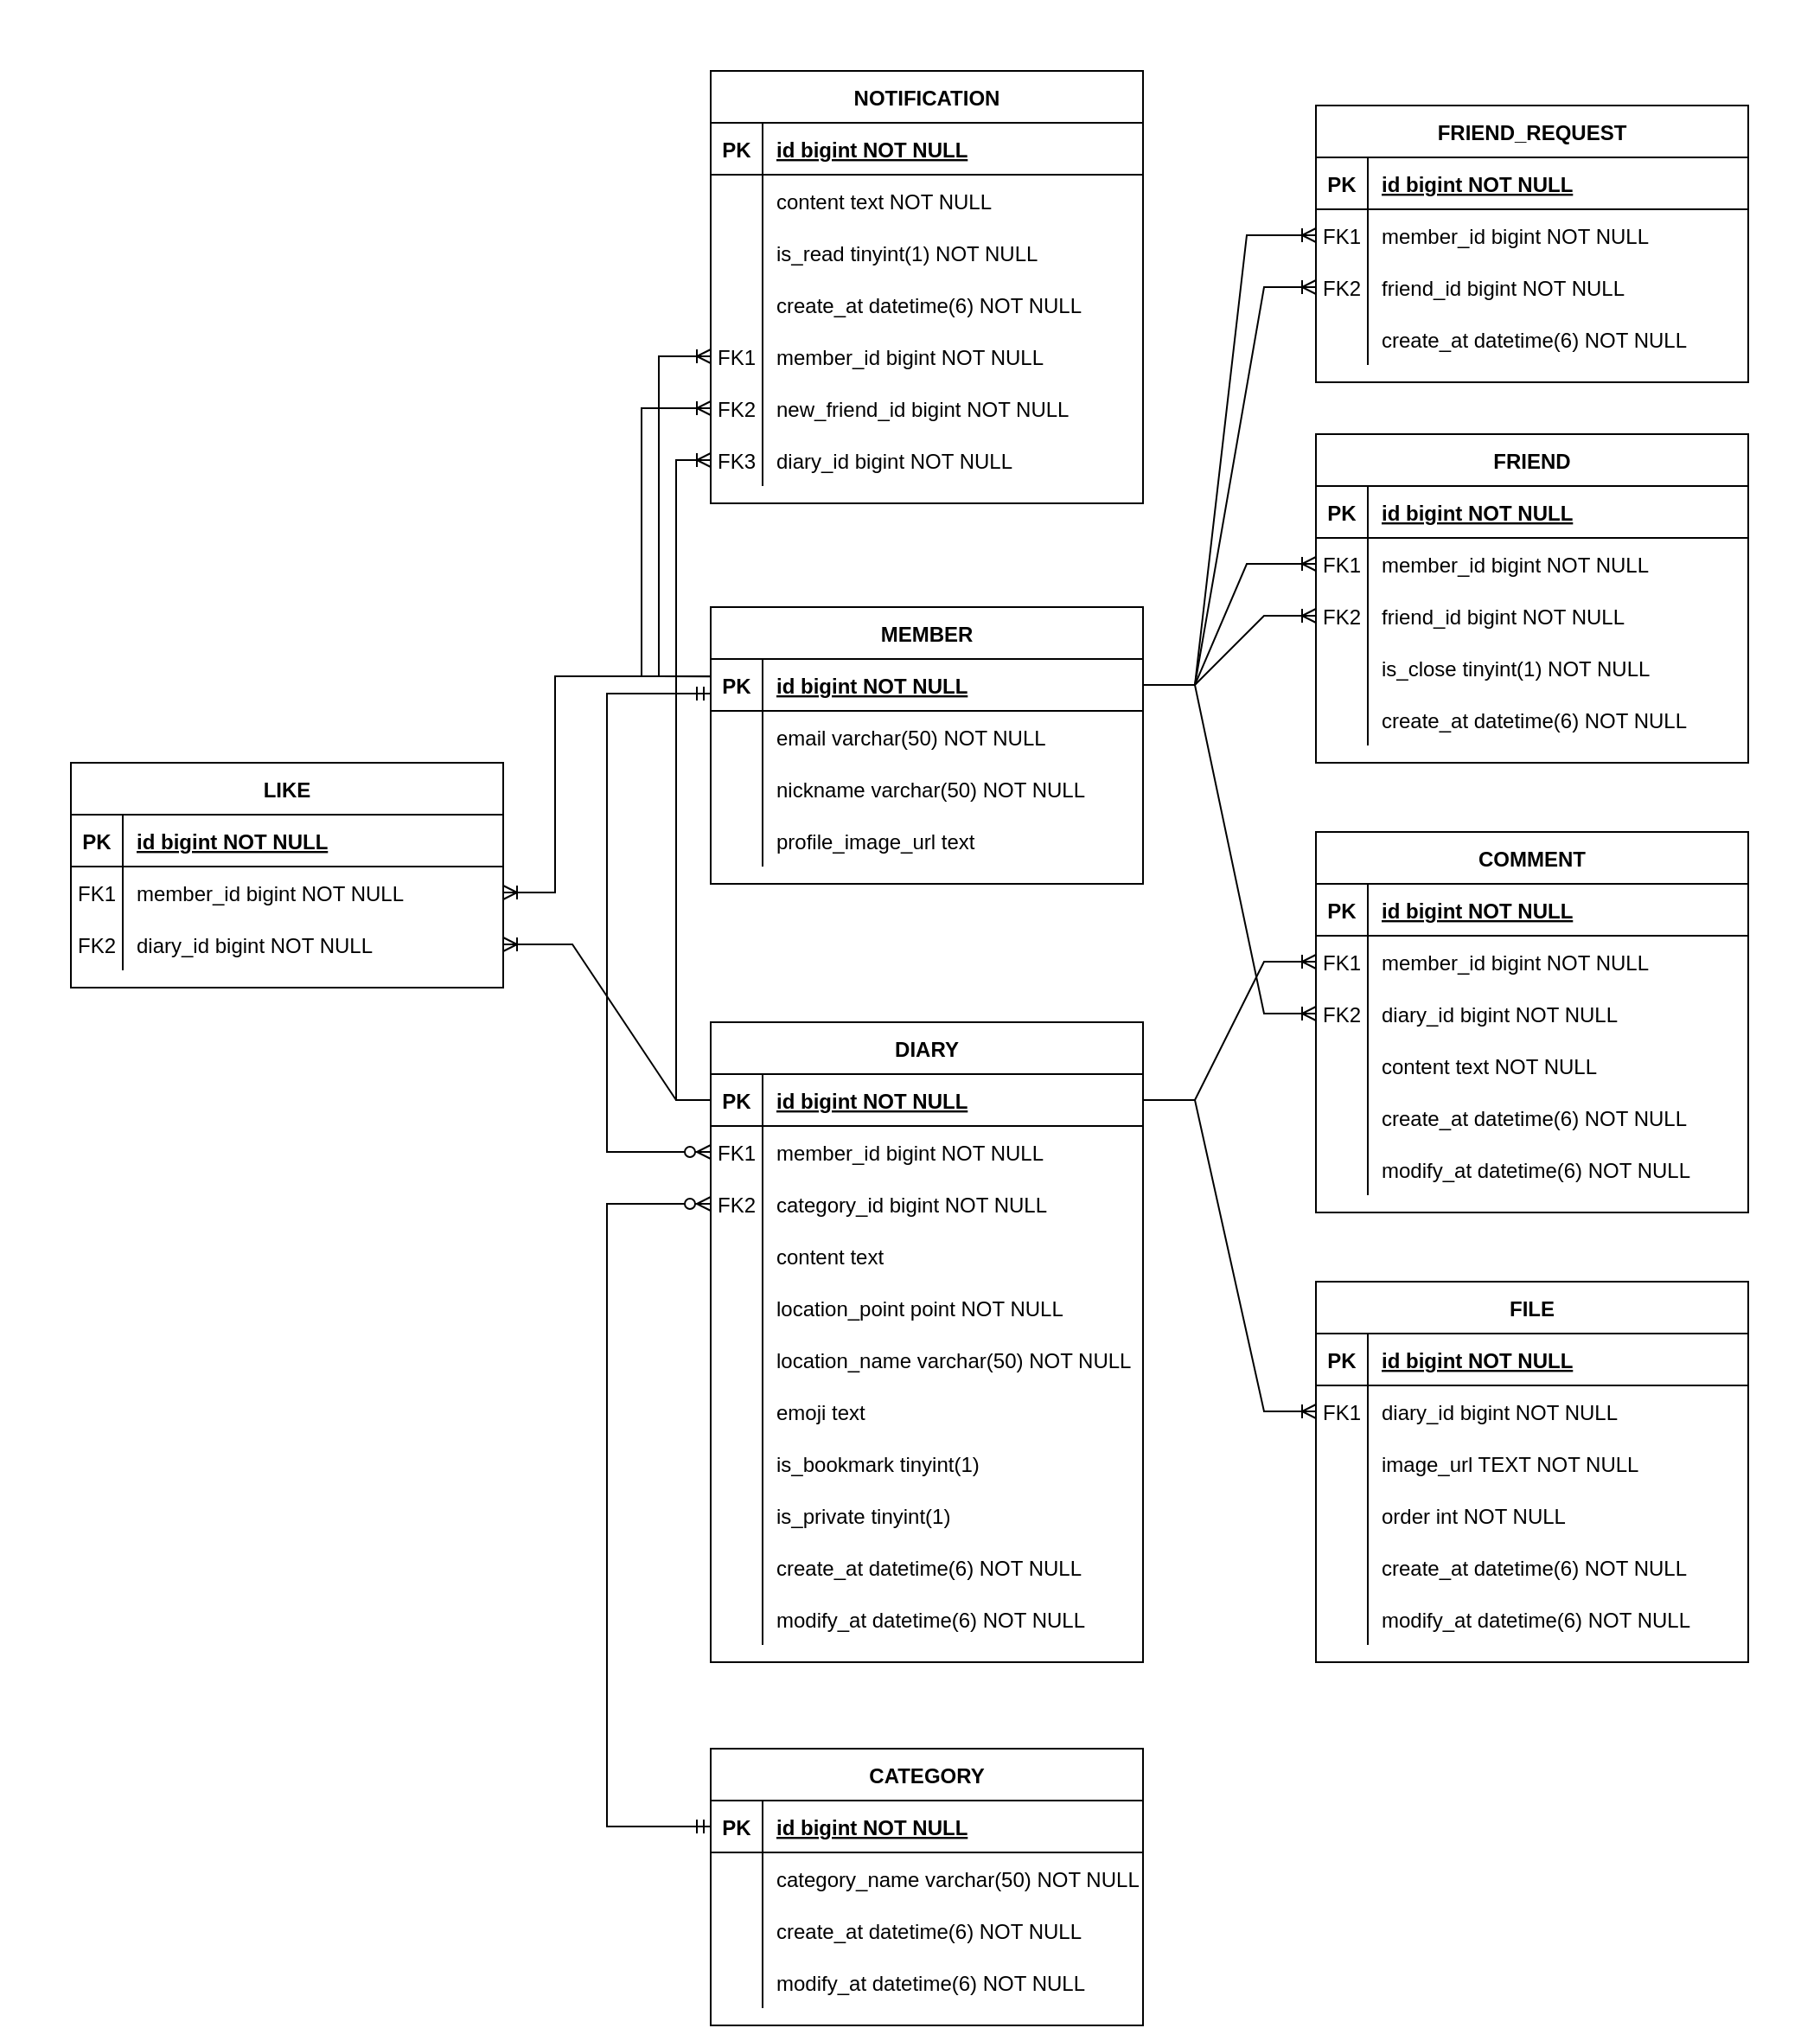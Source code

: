 <mxfile version="24.7.12">
  <diagram id="R2lEEEUBdFMjLlhIrx00" name="Page-1">
    <mxGraphModel dx="3203" dy="2299" grid="1" gridSize="10" guides="1" tooltips="1" connect="1" arrows="1" fold="1" page="1" pageScale="1" pageWidth="850" pageHeight="1100" math="0" shadow="0" extFonts="Permanent Marker^https://fonts.googleapis.com/css?family=Permanent+Marker">
      <root>
        <mxCell id="0" />
        <mxCell id="1" parent="0" />
        <mxCell id="C-vyLk0tnHw3VtMMgP7b-2" value="DIARY" style="shape=table;startSize=30;container=1;collapsible=1;childLayout=tableLayout;fixedRows=1;rowLines=0;fontStyle=1;align=center;resizeLast=1;" parent="1" vertex="1">
          <mxGeometry x="90" y="350" width="250" height="370" as="geometry" />
        </mxCell>
        <mxCell id="C-vyLk0tnHw3VtMMgP7b-3" value="" style="shape=partialRectangle;collapsible=0;dropTarget=0;pointerEvents=0;fillColor=none;points=[[0,0.5],[1,0.5]];portConstraint=eastwest;top=0;left=0;right=0;bottom=1;" parent="C-vyLk0tnHw3VtMMgP7b-2" vertex="1">
          <mxGeometry y="30" width="250" height="30" as="geometry" />
        </mxCell>
        <mxCell id="C-vyLk0tnHw3VtMMgP7b-4" value="PK" style="shape=partialRectangle;overflow=hidden;connectable=0;fillColor=none;top=0;left=0;bottom=0;right=0;fontStyle=1;" parent="C-vyLk0tnHw3VtMMgP7b-3" vertex="1">
          <mxGeometry width="30" height="30" as="geometry">
            <mxRectangle width="30" height="30" as="alternateBounds" />
          </mxGeometry>
        </mxCell>
        <mxCell id="C-vyLk0tnHw3VtMMgP7b-5" value="id bigint NOT NULL " style="shape=partialRectangle;overflow=hidden;connectable=0;fillColor=none;top=0;left=0;bottom=0;right=0;align=left;spacingLeft=6;fontStyle=5;" parent="C-vyLk0tnHw3VtMMgP7b-3" vertex="1">
          <mxGeometry x="30" width="220" height="30" as="geometry">
            <mxRectangle width="220" height="30" as="alternateBounds" />
          </mxGeometry>
        </mxCell>
        <mxCell id="C-vyLk0tnHw3VtMMgP7b-6" value="" style="shape=partialRectangle;collapsible=0;dropTarget=0;pointerEvents=0;fillColor=none;points=[[0,0.5],[1,0.5]];portConstraint=eastwest;top=0;left=0;right=0;bottom=0;" parent="C-vyLk0tnHw3VtMMgP7b-2" vertex="1">
          <mxGeometry y="60" width="250" height="30" as="geometry" />
        </mxCell>
        <mxCell id="C-vyLk0tnHw3VtMMgP7b-7" value="FK1" style="shape=partialRectangle;overflow=hidden;connectable=0;fillColor=none;top=0;left=0;bottom=0;right=0;" parent="C-vyLk0tnHw3VtMMgP7b-6" vertex="1">
          <mxGeometry width="30" height="30" as="geometry">
            <mxRectangle width="30" height="30" as="alternateBounds" />
          </mxGeometry>
        </mxCell>
        <mxCell id="C-vyLk0tnHw3VtMMgP7b-8" value="member_id bigint NOT NULL" style="shape=partialRectangle;overflow=hidden;connectable=0;fillColor=none;top=0;left=0;bottom=0;right=0;align=left;spacingLeft=6;" parent="C-vyLk0tnHw3VtMMgP7b-6" vertex="1">
          <mxGeometry x="30" width="220" height="30" as="geometry">
            <mxRectangle width="220" height="30" as="alternateBounds" />
          </mxGeometry>
        </mxCell>
        <mxCell id="C-vyLk0tnHw3VtMMgP7b-9" value="" style="shape=partialRectangle;collapsible=0;dropTarget=0;pointerEvents=0;fillColor=none;points=[[0,0.5],[1,0.5]];portConstraint=eastwest;top=0;left=0;right=0;bottom=0;" parent="C-vyLk0tnHw3VtMMgP7b-2" vertex="1">
          <mxGeometry y="90" width="250" height="30" as="geometry" />
        </mxCell>
        <mxCell id="C-vyLk0tnHw3VtMMgP7b-10" value="FK2" style="shape=partialRectangle;overflow=hidden;connectable=0;fillColor=none;top=0;left=0;bottom=0;right=0;" parent="C-vyLk0tnHw3VtMMgP7b-9" vertex="1">
          <mxGeometry width="30" height="30" as="geometry">
            <mxRectangle width="30" height="30" as="alternateBounds" />
          </mxGeometry>
        </mxCell>
        <mxCell id="C-vyLk0tnHw3VtMMgP7b-11" value="category_id bigint NOT NULL" style="shape=partialRectangle;overflow=hidden;connectable=0;fillColor=none;top=0;left=0;bottom=0;right=0;align=left;spacingLeft=6;" parent="C-vyLk0tnHw3VtMMgP7b-9" vertex="1">
          <mxGeometry x="30" width="220" height="30" as="geometry">
            <mxRectangle width="220" height="30" as="alternateBounds" />
          </mxGeometry>
        </mxCell>
        <mxCell id="qDYHi33quVYcowOQE9VO-138" value="" style="shape=partialRectangle;collapsible=0;dropTarget=0;pointerEvents=0;fillColor=none;points=[[0,0.5],[1,0.5]];portConstraint=eastwest;top=0;left=0;right=0;bottom=0;" parent="C-vyLk0tnHw3VtMMgP7b-2" vertex="1">
          <mxGeometry y="120" width="250" height="30" as="geometry" />
        </mxCell>
        <mxCell id="qDYHi33quVYcowOQE9VO-139" value="" style="shape=partialRectangle;overflow=hidden;connectable=0;fillColor=none;top=0;left=0;bottom=0;right=0;" parent="qDYHi33quVYcowOQE9VO-138" vertex="1">
          <mxGeometry width="30" height="30" as="geometry">
            <mxRectangle width="30" height="30" as="alternateBounds" />
          </mxGeometry>
        </mxCell>
        <mxCell id="qDYHi33quVYcowOQE9VO-140" value="content text" style="shape=partialRectangle;overflow=hidden;connectable=0;fillColor=none;top=0;left=0;bottom=0;right=0;align=left;spacingLeft=6;" parent="qDYHi33quVYcowOQE9VO-138" vertex="1">
          <mxGeometry x="30" width="220" height="30" as="geometry">
            <mxRectangle width="220" height="30" as="alternateBounds" />
          </mxGeometry>
        </mxCell>
        <mxCell id="qDYHi33quVYcowOQE9VO-166" value="" style="shape=partialRectangle;collapsible=0;dropTarget=0;pointerEvents=0;fillColor=none;points=[[0,0.5],[1,0.5]];portConstraint=eastwest;top=0;left=0;right=0;bottom=0;" parent="C-vyLk0tnHw3VtMMgP7b-2" vertex="1">
          <mxGeometry y="150" width="250" height="30" as="geometry" />
        </mxCell>
        <mxCell id="qDYHi33quVYcowOQE9VO-167" value="" style="shape=partialRectangle;overflow=hidden;connectable=0;fillColor=none;top=0;left=0;bottom=0;right=0;" parent="qDYHi33quVYcowOQE9VO-166" vertex="1">
          <mxGeometry width="30" height="30" as="geometry">
            <mxRectangle width="30" height="30" as="alternateBounds" />
          </mxGeometry>
        </mxCell>
        <mxCell id="qDYHi33quVYcowOQE9VO-168" value="location_point point NOT NULL" style="shape=partialRectangle;overflow=hidden;connectable=0;fillColor=none;top=0;left=0;bottom=0;right=0;align=left;spacingLeft=6;" parent="qDYHi33quVYcowOQE9VO-166" vertex="1">
          <mxGeometry x="30" width="220" height="30" as="geometry">
            <mxRectangle width="220" height="30" as="alternateBounds" />
          </mxGeometry>
        </mxCell>
        <mxCell id="_2pdt-GVAGijaZ27lPzb-1" value="" style="shape=partialRectangle;collapsible=0;dropTarget=0;pointerEvents=0;fillColor=none;points=[[0,0.5],[1,0.5]];portConstraint=eastwest;top=0;left=0;right=0;bottom=0;" vertex="1" parent="C-vyLk0tnHw3VtMMgP7b-2">
          <mxGeometry y="180" width="250" height="30" as="geometry" />
        </mxCell>
        <mxCell id="_2pdt-GVAGijaZ27lPzb-2" value="" style="shape=partialRectangle;overflow=hidden;connectable=0;fillColor=none;top=0;left=0;bottom=0;right=0;" vertex="1" parent="_2pdt-GVAGijaZ27lPzb-1">
          <mxGeometry width="30" height="30" as="geometry">
            <mxRectangle width="30" height="30" as="alternateBounds" />
          </mxGeometry>
        </mxCell>
        <mxCell id="_2pdt-GVAGijaZ27lPzb-3" value="location_name varchar(50) NOT NULL" style="shape=partialRectangle;overflow=hidden;connectable=0;fillColor=none;top=0;left=0;bottom=0;right=0;align=left;spacingLeft=6;" vertex="1" parent="_2pdt-GVAGijaZ27lPzb-1">
          <mxGeometry x="30" width="220" height="30" as="geometry">
            <mxRectangle width="220" height="30" as="alternateBounds" />
          </mxGeometry>
        </mxCell>
        <mxCell id="_2pdt-GVAGijaZ27lPzb-4" value="" style="shape=partialRectangle;collapsible=0;dropTarget=0;pointerEvents=0;fillColor=none;points=[[0,0.5],[1,0.5]];portConstraint=eastwest;top=0;left=0;right=0;bottom=0;" vertex="1" parent="C-vyLk0tnHw3VtMMgP7b-2">
          <mxGeometry y="210" width="250" height="30" as="geometry" />
        </mxCell>
        <mxCell id="_2pdt-GVAGijaZ27lPzb-5" value="" style="shape=partialRectangle;overflow=hidden;connectable=0;fillColor=none;top=0;left=0;bottom=0;right=0;" vertex="1" parent="_2pdt-GVAGijaZ27lPzb-4">
          <mxGeometry width="30" height="30" as="geometry">
            <mxRectangle width="30" height="30" as="alternateBounds" />
          </mxGeometry>
        </mxCell>
        <mxCell id="_2pdt-GVAGijaZ27lPzb-6" value="emoji text" style="shape=partialRectangle;overflow=hidden;connectable=0;fillColor=none;top=0;left=0;bottom=0;right=0;align=left;spacingLeft=6;" vertex="1" parent="_2pdt-GVAGijaZ27lPzb-4">
          <mxGeometry x="30" width="220" height="30" as="geometry">
            <mxRectangle width="220" height="30" as="alternateBounds" />
          </mxGeometry>
        </mxCell>
        <mxCell id="_2pdt-GVAGijaZ27lPzb-7" value="" style="shape=partialRectangle;collapsible=0;dropTarget=0;pointerEvents=0;fillColor=none;points=[[0,0.5],[1,0.5]];portConstraint=eastwest;top=0;left=0;right=0;bottom=0;" vertex="1" parent="C-vyLk0tnHw3VtMMgP7b-2">
          <mxGeometry y="240" width="250" height="30" as="geometry" />
        </mxCell>
        <mxCell id="_2pdt-GVAGijaZ27lPzb-8" value="" style="shape=partialRectangle;overflow=hidden;connectable=0;fillColor=none;top=0;left=0;bottom=0;right=0;" vertex="1" parent="_2pdt-GVAGijaZ27lPzb-7">
          <mxGeometry width="30" height="30" as="geometry">
            <mxRectangle width="30" height="30" as="alternateBounds" />
          </mxGeometry>
        </mxCell>
        <mxCell id="_2pdt-GVAGijaZ27lPzb-9" value="is_bookmark tinyint(1)" style="shape=partialRectangle;overflow=hidden;connectable=0;fillColor=none;top=0;left=0;bottom=0;right=0;align=left;spacingLeft=6;" vertex="1" parent="_2pdt-GVAGijaZ27lPzb-7">
          <mxGeometry x="30" width="220" height="30" as="geometry">
            <mxRectangle width="220" height="30" as="alternateBounds" />
          </mxGeometry>
        </mxCell>
        <mxCell id="_2pdt-GVAGijaZ27lPzb-10" value="" style="shape=partialRectangle;collapsible=0;dropTarget=0;pointerEvents=0;fillColor=none;points=[[0,0.5],[1,0.5]];portConstraint=eastwest;top=0;left=0;right=0;bottom=0;" vertex="1" parent="C-vyLk0tnHw3VtMMgP7b-2">
          <mxGeometry y="270" width="250" height="30" as="geometry" />
        </mxCell>
        <mxCell id="_2pdt-GVAGijaZ27lPzb-11" value="" style="shape=partialRectangle;overflow=hidden;connectable=0;fillColor=none;top=0;left=0;bottom=0;right=0;" vertex="1" parent="_2pdt-GVAGijaZ27lPzb-10">
          <mxGeometry width="30" height="30" as="geometry">
            <mxRectangle width="30" height="30" as="alternateBounds" />
          </mxGeometry>
        </mxCell>
        <mxCell id="_2pdt-GVAGijaZ27lPzb-12" value="is_private tinyint(1)" style="shape=partialRectangle;overflow=hidden;connectable=0;fillColor=none;top=0;left=0;bottom=0;right=0;align=left;spacingLeft=6;" vertex="1" parent="_2pdt-GVAGijaZ27lPzb-10">
          <mxGeometry x="30" width="220" height="30" as="geometry">
            <mxRectangle width="220" height="30" as="alternateBounds" />
          </mxGeometry>
        </mxCell>
        <mxCell id="qDYHi33quVYcowOQE9VO-132" value="" style="shape=partialRectangle;collapsible=0;dropTarget=0;pointerEvents=0;fillColor=none;points=[[0,0.5],[1,0.5]];portConstraint=eastwest;top=0;left=0;right=0;bottom=0;" parent="C-vyLk0tnHw3VtMMgP7b-2" vertex="1">
          <mxGeometry y="300" width="250" height="30" as="geometry" />
        </mxCell>
        <mxCell id="qDYHi33quVYcowOQE9VO-133" value="" style="shape=partialRectangle;overflow=hidden;connectable=0;fillColor=none;top=0;left=0;bottom=0;right=0;" parent="qDYHi33quVYcowOQE9VO-132" vertex="1">
          <mxGeometry width="30" height="30" as="geometry">
            <mxRectangle width="30" height="30" as="alternateBounds" />
          </mxGeometry>
        </mxCell>
        <mxCell id="qDYHi33quVYcowOQE9VO-134" value="create_at datetime(6) NOT NULL" style="shape=partialRectangle;overflow=hidden;connectable=0;fillColor=none;top=0;left=0;bottom=0;right=0;align=left;spacingLeft=6;" parent="qDYHi33quVYcowOQE9VO-132" vertex="1">
          <mxGeometry x="30" width="220" height="30" as="geometry">
            <mxRectangle width="220" height="30" as="alternateBounds" />
          </mxGeometry>
        </mxCell>
        <mxCell id="qDYHi33quVYcowOQE9VO-135" value="" style="shape=partialRectangle;collapsible=0;dropTarget=0;pointerEvents=0;fillColor=none;points=[[0,0.5],[1,0.5]];portConstraint=eastwest;top=0;left=0;right=0;bottom=0;" parent="C-vyLk0tnHw3VtMMgP7b-2" vertex="1">
          <mxGeometry y="330" width="250" height="30" as="geometry" />
        </mxCell>
        <mxCell id="qDYHi33quVYcowOQE9VO-136" value="" style="shape=partialRectangle;overflow=hidden;connectable=0;fillColor=none;top=0;left=0;bottom=0;right=0;" parent="qDYHi33quVYcowOQE9VO-135" vertex="1">
          <mxGeometry width="30" height="30" as="geometry">
            <mxRectangle width="30" height="30" as="alternateBounds" />
          </mxGeometry>
        </mxCell>
        <mxCell id="qDYHi33quVYcowOQE9VO-137" value="modify_at datetime(6) NOT NULL" style="shape=partialRectangle;overflow=hidden;connectable=0;fillColor=none;top=0;left=0;bottom=0;right=0;align=left;spacingLeft=6;" parent="qDYHi33quVYcowOQE9VO-135" vertex="1">
          <mxGeometry x="30" width="220" height="30" as="geometry">
            <mxRectangle width="220" height="30" as="alternateBounds" />
          </mxGeometry>
        </mxCell>
        <mxCell id="C-vyLk0tnHw3VtMMgP7b-13" value="FRIEND" style="shape=table;startSize=30;container=1;collapsible=1;childLayout=tableLayout;fixedRows=1;rowLines=0;fontStyle=1;align=center;resizeLast=1;" parent="1" vertex="1">
          <mxGeometry x="440" y="10" width="250" height="190" as="geometry" />
        </mxCell>
        <mxCell id="C-vyLk0tnHw3VtMMgP7b-14" value="" style="shape=partialRectangle;collapsible=0;dropTarget=0;pointerEvents=0;fillColor=none;points=[[0,0.5],[1,0.5]];portConstraint=eastwest;top=0;left=0;right=0;bottom=1;" parent="C-vyLk0tnHw3VtMMgP7b-13" vertex="1">
          <mxGeometry y="30" width="250" height="30" as="geometry" />
        </mxCell>
        <mxCell id="C-vyLk0tnHw3VtMMgP7b-15" value="PK" style="shape=partialRectangle;overflow=hidden;connectable=0;fillColor=none;top=0;left=0;bottom=0;right=0;fontStyle=1;" parent="C-vyLk0tnHw3VtMMgP7b-14" vertex="1">
          <mxGeometry width="30" height="30" as="geometry">
            <mxRectangle width="30" height="30" as="alternateBounds" />
          </mxGeometry>
        </mxCell>
        <mxCell id="C-vyLk0tnHw3VtMMgP7b-16" value="id bigint NOT NULL " style="shape=partialRectangle;overflow=hidden;connectable=0;fillColor=none;top=0;left=0;bottom=0;right=0;align=left;spacingLeft=6;fontStyle=5;" parent="C-vyLk0tnHw3VtMMgP7b-14" vertex="1">
          <mxGeometry x="30" width="220" height="30" as="geometry">
            <mxRectangle width="220" height="30" as="alternateBounds" />
          </mxGeometry>
        </mxCell>
        <mxCell id="C-vyLk0tnHw3VtMMgP7b-17" value="" style="shape=partialRectangle;collapsible=0;dropTarget=0;pointerEvents=0;fillColor=none;points=[[0,0.5],[1,0.5]];portConstraint=eastwest;top=0;left=0;right=0;bottom=0;" parent="C-vyLk0tnHw3VtMMgP7b-13" vertex="1">
          <mxGeometry y="60" width="250" height="30" as="geometry" />
        </mxCell>
        <mxCell id="C-vyLk0tnHw3VtMMgP7b-18" value="FK1" style="shape=partialRectangle;overflow=hidden;connectable=0;fillColor=none;top=0;left=0;bottom=0;right=0;" parent="C-vyLk0tnHw3VtMMgP7b-17" vertex="1">
          <mxGeometry width="30" height="30" as="geometry">
            <mxRectangle width="30" height="30" as="alternateBounds" />
          </mxGeometry>
        </mxCell>
        <mxCell id="C-vyLk0tnHw3VtMMgP7b-19" value="member_id bigint NOT NULL" style="shape=partialRectangle;overflow=hidden;connectable=0;fillColor=none;top=0;left=0;bottom=0;right=0;align=left;spacingLeft=6;" parent="C-vyLk0tnHw3VtMMgP7b-17" vertex="1">
          <mxGeometry x="30" width="220" height="30" as="geometry">
            <mxRectangle width="220" height="30" as="alternateBounds" />
          </mxGeometry>
        </mxCell>
        <mxCell id="C-vyLk0tnHw3VtMMgP7b-20" value="" style="shape=partialRectangle;collapsible=0;dropTarget=0;pointerEvents=0;fillColor=none;points=[[0,0.5],[1,0.5]];portConstraint=eastwest;top=0;left=0;right=0;bottom=0;" parent="C-vyLk0tnHw3VtMMgP7b-13" vertex="1">
          <mxGeometry y="90" width="250" height="30" as="geometry" />
        </mxCell>
        <mxCell id="C-vyLk0tnHw3VtMMgP7b-21" value="FK2" style="shape=partialRectangle;overflow=hidden;connectable=0;fillColor=none;top=0;left=0;bottom=0;right=0;" parent="C-vyLk0tnHw3VtMMgP7b-20" vertex="1">
          <mxGeometry width="30" height="30" as="geometry">
            <mxRectangle width="30" height="30" as="alternateBounds" />
          </mxGeometry>
        </mxCell>
        <mxCell id="C-vyLk0tnHw3VtMMgP7b-22" value="friend_id bigint NOT NULL" style="shape=partialRectangle;overflow=hidden;connectable=0;fillColor=none;top=0;left=0;bottom=0;right=0;align=left;spacingLeft=6;" parent="C-vyLk0tnHw3VtMMgP7b-20" vertex="1">
          <mxGeometry x="30" width="220" height="30" as="geometry">
            <mxRectangle width="220" height="30" as="alternateBounds" />
          </mxGeometry>
        </mxCell>
        <mxCell id="_2pdt-GVAGijaZ27lPzb-35" value="" style="shape=partialRectangle;collapsible=0;dropTarget=0;pointerEvents=0;fillColor=none;points=[[0,0.5],[1,0.5]];portConstraint=eastwest;top=0;left=0;right=0;bottom=0;" vertex="1" parent="C-vyLk0tnHw3VtMMgP7b-13">
          <mxGeometry y="120" width="250" height="30" as="geometry" />
        </mxCell>
        <mxCell id="_2pdt-GVAGijaZ27lPzb-36" value="" style="shape=partialRectangle;overflow=hidden;connectable=0;fillColor=none;top=0;left=0;bottom=0;right=0;" vertex="1" parent="_2pdt-GVAGijaZ27lPzb-35">
          <mxGeometry width="30" height="30" as="geometry">
            <mxRectangle width="30" height="30" as="alternateBounds" />
          </mxGeometry>
        </mxCell>
        <mxCell id="_2pdt-GVAGijaZ27lPzb-37" value="is_close tinyint(1) NOT NULL" style="shape=partialRectangle;overflow=hidden;connectable=0;fillColor=none;top=0;left=0;bottom=0;right=0;align=left;spacingLeft=6;" vertex="1" parent="_2pdt-GVAGijaZ27lPzb-35">
          <mxGeometry x="30" width="220" height="30" as="geometry">
            <mxRectangle width="220" height="30" as="alternateBounds" />
          </mxGeometry>
        </mxCell>
        <mxCell id="_2pdt-GVAGijaZ27lPzb-29" value="" style="shape=partialRectangle;collapsible=0;dropTarget=0;pointerEvents=0;fillColor=none;points=[[0,0.5],[1,0.5]];portConstraint=eastwest;top=0;left=0;right=0;bottom=0;" vertex="1" parent="C-vyLk0tnHw3VtMMgP7b-13">
          <mxGeometry y="150" width="250" height="30" as="geometry" />
        </mxCell>
        <mxCell id="_2pdt-GVAGijaZ27lPzb-30" value="" style="shape=partialRectangle;overflow=hidden;connectable=0;fillColor=none;top=0;left=0;bottom=0;right=0;" vertex="1" parent="_2pdt-GVAGijaZ27lPzb-29">
          <mxGeometry width="30" height="30" as="geometry">
            <mxRectangle width="30" height="30" as="alternateBounds" />
          </mxGeometry>
        </mxCell>
        <mxCell id="_2pdt-GVAGijaZ27lPzb-31" value="create_at datetime(6) NOT NULL" style="shape=partialRectangle;overflow=hidden;connectable=0;fillColor=none;top=0;left=0;bottom=0;right=0;align=left;spacingLeft=6;" vertex="1" parent="_2pdt-GVAGijaZ27lPzb-29">
          <mxGeometry x="30" width="220" height="30" as="geometry">
            <mxRectangle width="220" height="30" as="alternateBounds" />
          </mxGeometry>
        </mxCell>
        <mxCell id="C-vyLk0tnHw3VtMMgP7b-23" value="MEMBER" style="shape=table;startSize=30;container=1;collapsible=1;childLayout=tableLayout;fixedRows=1;rowLines=0;fontStyle=1;align=center;resizeLast=1;" parent="1" vertex="1">
          <mxGeometry x="90" y="110" width="250" height="160" as="geometry" />
        </mxCell>
        <mxCell id="C-vyLk0tnHw3VtMMgP7b-24" value="" style="shape=partialRectangle;collapsible=0;dropTarget=0;pointerEvents=0;fillColor=none;points=[[0,0.5],[1,0.5]];portConstraint=eastwest;top=0;left=0;right=0;bottom=1;" parent="C-vyLk0tnHw3VtMMgP7b-23" vertex="1">
          <mxGeometry y="30" width="250" height="30" as="geometry" />
        </mxCell>
        <mxCell id="C-vyLk0tnHw3VtMMgP7b-25" value="PK" style="shape=partialRectangle;overflow=hidden;connectable=0;fillColor=none;top=0;left=0;bottom=0;right=0;fontStyle=1;" parent="C-vyLk0tnHw3VtMMgP7b-24" vertex="1">
          <mxGeometry width="30" height="30" as="geometry">
            <mxRectangle width="30" height="30" as="alternateBounds" />
          </mxGeometry>
        </mxCell>
        <mxCell id="C-vyLk0tnHw3VtMMgP7b-26" value="id bigint NOT NULL " style="shape=partialRectangle;overflow=hidden;connectable=0;fillColor=none;top=0;left=0;bottom=0;right=0;align=left;spacingLeft=6;fontStyle=5;" parent="C-vyLk0tnHw3VtMMgP7b-24" vertex="1">
          <mxGeometry x="30" width="220" height="30" as="geometry">
            <mxRectangle width="220" height="30" as="alternateBounds" />
          </mxGeometry>
        </mxCell>
        <mxCell id="C-vyLk0tnHw3VtMMgP7b-27" value="" style="shape=partialRectangle;collapsible=0;dropTarget=0;pointerEvents=0;fillColor=none;points=[[0,0.5],[1,0.5]];portConstraint=eastwest;top=0;left=0;right=0;bottom=0;" parent="C-vyLk0tnHw3VtMMgP7b-23" vertex="1">
          <mxGeometry y="60" width="250" height="30" as="geometry" />
        </mxCell>
        <mxCell id="C-vyLk0tnHw3VtMMgP7b-28" value="" style="shape=partialRectangle;overflow=hidden;connectable=0;fillColor=none;top=0;left=0;bottom=0;right=0;" parent="C-vyLk0tnHw3VtMMgP7b-27" vertex="1">
          <mxGeometry width="30" height="30" as="geometry">
            <mxRectangle width="30" height="30" as="alternateBounds" />
          </mxGeometry>
        </mxCell>
        <mxCell id="C-vyLk0tnHw3VtMMgP7b-29" value="email varchar(50) NOT NULL" style="shape=partialRectangle;overflow=hidden;connectable=0;fillColor=none;top=0;left=0;bottom=0;right=0;align=left;spacingLeft=6;" parent="C-vyLk0tnHw3VtMMgP7b-27" vertex="1">
          <mxGeometry x="30" width="220" height="30" as="geometry">
            <mxRectangle width="220" height="30" as="alternateBounds" />
          </mxGeometry>
        </mxCell>
        <mxCell id="qDYHi33quVYcowOQE9VO-110" value="" style="shape=partialRectangle;collapsible=0;dropTarget=0;pointerEvents=0;fillColor=none;points=[[0,0.5],[1,0.5]];portConstraint=eastwest;top=0;left=0;right=0;bottom=0;" parent="C-vyLk0tnHw3VtMMgP7b-23" vertex="1">
          <mxGeometry y="90" width="250" height="30" as="geometry" />
        </mxCell>
        <mxCell id="qDYHi33quVYcowOQE9VO-111" value="" style="shape=partialRectangle;overflow=hidden;connectable=0;fillColor=none;top=0;left=0;bottom=0;right=0;" parent="qDYHi33quVYcowOQE9VO-110" vertex="1">
          <mxGeometry width="30" height="30" as="geometry">
            <mxRectangle width="30" height="30" as="alternateBounds" />
          </mxGeometry>
        </mxCell>
        <mxCell id="qDYHi33quVYcowOQE9VO-112" value="nickname varchar(50) NOT NULL" style="shape=partialRectangle;overflow=hidden;connectable=0;fillColor=none;top=0;left=0;bottom=0;right=0;align=left;spacingLeft=6;" parent="qDYHi33quVYcowOQE9VO-110" vertex="1">
          <mxGeometry x="30" width="220" height="30" as="geometry">
            <mxRectangle width="220" height="30" as="alternateBounds" />
          </mxGeometry>
        </mxCell>
        <mxCell id="qDYHi33quVYcowOQE9VO-113" value="" style="shape=partialRectangle;collapsible=0;dropTarget=0;pointerEvents=0;fillColor=none;points=[[0,0.5],[1,0.5]];portConstraint=eastwest;top=0;left=0;right=0;bottom=0;" parent="C-vyLk0tnHw3VtMMgP7b-23" vertex="1">
          <mxGeometry y="120" width="250" height="30" as="geometry" />
        </mxCell>
        <mxCell id="qDYHi33quVYcowOQE9VO-114" value="" style="shape=partialRectangle;overflow=hidden;connectable=0;fillColor=none;top=0;left=0;bottom=0;right=0;" parent="qDYHi33quVYcowOQE9VO-113" vertex="1">
          <mxGeometry width="30" height="30" as="geometry">
            <mxRectangle width="30" height="30" as="alternateBounds" />
          </mxGeometry>
        </mxCell>
        <mxCell id="qDYHi33quVYcowOQE9VO-115" value="profile_image_url text" style="shape=partialRectangle;overflow=hidden;connectable=0;fillColor=none;top=0;left=0;bottom=0;right=0;align=left;spacingLeft=6;" parent="qDYHi33quVYcowOQE9VO-113" vertex="1">
          <mxGeometry x="30" width="220" height="30" as="geometry">
            <mxRectangle width="220" height="30" as="alternateBounds" />
          </mxGeometry>
        </mxCell>
        <mxCell id="qDYHi33quVYcowOQE9VO-2" value="NOTIFICATION" style="shape=table;startSize=30;container=1;collapsible=1;childLayout=tableLayout;fixedRows=1;rowLines=0;fontStyle=1;align=center;resizeLast=1;" parent="1" vertex="1">
          <mxGeometry x="90" y="-200" width="250" height="250.0" as="geometry" />
        </mxCell>
        <mxCell id="qDYHi33quVYcowOQE9VO-3" value="" style="shape=partialRectangle;collapsible=0;dropTarget=0;pointerEvents=0;fillColor=none;points=[[0,0.5],[1,0.5]];portConstraint=eastwest;top=0;left=0;right=0;bottom=1;" parent="qDYHi33quVYcowOQE9VO-2" vertex="1">
          <mxGeometry y="30" width="250" height="30" as="geometry" />
        </mxCell>
        <mxCell id="qDYHi33quVYcowOQE9VO-4" value="PK" style="shape=partialRectangle;overflow=hidden;connectable=0;fillColor=none;top=0;left=0;bottom=0;right=0;fontStyle=1;" parent="qDYHi33quVYcowOQE9VO-3" vertex="1">
          <mxGeometry width="30" height="30" as="geometry">
            <mxRectangle width="30" height="30" as="alternateBounds" />
          </mxGeometry>
        </mxCell>
        <mxCell id="qDYHi33quVYcowOQE9VO-5" value="id bigint NOT NULL " style="shape=partialRectangle;overflow=hidden;connectable=0;fillColor=none;top=0;left=0;bottom=0;right=0;align=left;spacingLeft=6;fontStyle=5;" parent="qDYHi33quVYcowOQE9VO-3" vertex="1">
          <mxGeometry x="30" width="220" height="30" as="geometry">
            <mxRectangle width="220" height="30" as="alternateBounds" />
          </mxGeometry>
        </mxCell>
        <mxCell id="qDYHi33quVYcowOQE9VO-9" value="" style="shape=partialRectangle;collapsible=0;dropTarget=0;pointerEvents=0;fillColor=none;points=[[0,0.5],[1,0.5]];portConstraint=eastwest;top=0;left=0;right=0;bottom=0;" parent="qDYHi33quVYcowOQE9VO-2" vertex="1">
          <mxGeometry y="60" width="250" height="30" as="geometry" />
        </mxCell>
        <mxCell id="qDYHi33quVYcowOQE9VO-10" value="&#xa;" style="shape=partialRectangle;overflow=hidden;connectable=0;fillColor=none;top=0;left=0;bottom=0;right=0;" parent="qDYHi33quVYcowOQE9VO-9" vertex="1">
          <mxGeometry width="30" height="30" as="geometry">
            <mxRectangle width="30" height="30" as="alternateBounds" />
          </mxGeometry>
        </mxCell>
        <mxCell id="qDYHi33quVYcowOQE9VO-11" value="content text NOT NULL" style="shape=partialRectangle;overflow=hidden;connectable=0;fillColor=none;top=0;left=0;bottom=0;right=0;align=left;spacingLeft=6;" parent="qDYHi33quVYcowOQE9VO-9" vertex="1">
          <mxGeometry x="30" width="220" height="30" as="geometry">
            <mxRectangle width="220" height="30" as="alternateBounds" />
          </mxGeometry>
        </mxCell>
        <mxCell id="qDYHi33quVYcowOQE9VO-101" value="" style="shape=partialRectangle;collapsible=0;dropTarget=0;pointerEvents=0;fillColor=none;points=[[0,0.5],[1,0.5]];portConstraint=eastwest;top=0;left=0;right=0;bottom=0;" parent="qDYHi33quVYcowOQE9VO-2" vertex="1">
          <mxGeometry y="90" width="250" height="30" as="geometry" />
        </mxCell>
        <mxCell id="qDYHi33quVYcowOQE9VO-102" value="&#xa;" style="shape=partialRectangle;overflow=hidden;connectable=0;fillColor=none;top=0;left=0;bottom=0;right=0;" parent="qDYHi33quVYcowOQE9VO-101" vertex="1">
          <mxGeometry width="30" height="30" as="geometry">
            <mxRectangle width="30" height="30" as="alternateBounds" />
          </mxGeometry>
        </mxCell>
        <mxCell id="qDYHi33quVYcowOQE9VO-103" value="is_read tinyint(1) NOT NULL" style="shape=partialRectangle;overflow=hidden;connectable=0;fillColor=none;top=0;left=0;bottom=0;right=0;align=left;spacingLeft=6;" parent="qDYHi33quVYcowOQE9VO-101" vertex="1">
          <mxGeometry x="30" width="220" height="30" as="geometry">
            <mxRectangle width="220" height="30" as="alternateBounds" />
          </mxGeometry>
        </mxCell>
        <mxCell id="qDYHi33quVYcowOQE9VO-104" value="" style="shape=partialRectangle;collapsible=0;dropTarget=0;pointerEvents=0;fillColor=none;points=[[0,0.5],[1,0.5]];portConstraint=eastwest;top=0;left=0;right=0;bottom=0;" parent="qDYHi33quVYcowOQE9VO-2" vertex="1">
          <mxGeometry y="120" width="250" height="30" as="geometry" />
        </mxCell>
        <mxCell id="qDYHi33quVYcowOQE9VO-105" value="&#xa;" style="shape=partialRectangle;overflow=hidden;connectable=0;fillColor=none;top=0;left=0;bottom=0;right=0;" parent="qDYHi33quVYcowOQE9VO-104" vertex="1">
          <mxGeometry width="30" height="30" as="geometry">
            <mxRectangle width="30" height="30" as="alternateBounds" />
          </mxGeometry>
        </mxCell>
        <mxCell id="qDYHi33quVYcowOQE9VO-106" value="create_at datetime(6) NOT NULL" style="shape=partialRectangle;overflow=hidden;connectable=0;fillColor=none;top=0;left=0;bottom=0;right=0;align=left;spacingLeft=6;" parent="qDYHi33quVYcowOQE9VO-104" vertex="1">
          <mxGeometry x="30" width="220" height="30" as="geometry">
            <mxRectangle width="220" height="30" as="alternateBounds" />
          </mxGeometry>
        </mxCell>
        <mxCell id="qDYHi33quVYcowOQE9VO-55" value="" style="shape=partialRectangle;collapsible=0;dropTarget=0;pointerEvents=0;fillColor=none;points=[[0,0.5],[1,0.5]];portConstraint=eastwest;top=0;left=0;right=0;bottom=0;" parent="qDYHi33quVYcowOQE9VO-2" vertex="1">
          <mxGeometry y="150" width="250" height="30" as="geometry" />
        </mxCell>
        <mxCell id="qDYHi33quVYcowOQE9VO-56" value="FK1" style="shape=partialRectangle;overflow=hidden;connectable=0;fillColor=none;top=0;left=0;bottom=0;right=0;" parent="qDYHi33quVYcowOQE9VO-55" vertex="1">
          <mxGeometry width="30" height="30" as="geometry">
            <mxRectangle width="30" height="30" as="alternateBounds" />
          </mxGeometry>
        </mxCell>
        <mxCell id="qDYHi33quVYcowOQE9VO-57" value="member_id bigint NOT NULL" style="shape=partialRectangle;overflow=hidden;connectable=0;fillColor=none;top=0;left=0;bottom=0;right=0;align=left;spacingLeft=6;" parent="qDYHi33quVYcowOQE9VO-55" vertex="1">
          <mxGeometry x="30" width="220" height="30" as="geometry">
            <mxRectangle width="220" height="30" as="alternateBounds" />
          </mxGeometry>
        </mxCell>
        <mxCell id="qDYHi33quVYcowOQE9VO-59" value="" style="shape=partialRectangle;collapsible=0;dropTarget=0;pointerEvents=0;fillColor=none;points=[[0,0.5],[1,0.5]];portConstraint=eastwest;top=0;left=0;right=0;bottom=0;" parent="qDYHi33quVYcowOQE9VO-2" vertex="1">
          <mxGeometry y="180" width="250" height="30" as="geometry" />
        </mxCell>
        <mxCell id="qDYHi33quVYcowOQE9VO-60" value="FK2" style="shape=partialRectangle;overflow=hidden;connectable=0;fillColor=none;top=0;left=0;bottom=0;right=0;" parent="qDYHi33quVYcowOQE9VO-59" vertex="1">
          <mxGeometry width="30" height="30" as="geometry">
            <mxRectangle width="30" height="30" as="alternateBounds" />
          </mxGeometry>
        </mxCell>
        <mxCell id="qDYHi33quVYcowOQE9VO-61" value="new_friend_id bigint NOT NULL" style="shape=partialRectangle;overflow=hidden;connectable=0;fillColor=none;top=0;left=0;bottom=0;right=0;align=left;spacingLeft=6;" parent="qDYHi33quVYcowOQE9VO-59" vertex="1">
          <mxGeometry x="30" width="220" height="30" as="geometry">
            <mxRectangle width="220" height="30" as="alternateBounds" />
          </mxGeometry>
        </mxCell>
        <mxCell id="qDYHi33quVYcowOQE9VO-66" value="" style="shape=partialRectangle;collapsible=0;dropTarget=0;pointerEvents=0;fillColor=none;points=[[0,0.5],[1,0.5]];portConstraint=eastwest;top=0;left=0;right=0;bottom=0;" parent="qDYHi33quVYcowOQE9VO-2" vertex="1">
          <mxGeometry y="210" width="250" height="30" as="geometry" />
        </mxCell>
        <mxCell id="qDYHi33quVYcowOQE9VO-67" value="FK3" style="shape=partialRectangle;overflow=hidden;connectable=0;fillColor=none;top=0;left=0;bottom=0;right=0;" parent="qDYHi33quVYcowOQE9VO-66" vertex="1">
          <mxGeometry width="30" height="30" as="geometry">
            <mxRectangle width="30" height="30" as="alternateBounds" />
          </mxGeometry>
        </mxCell>
        <mxCell id="qDYHi33quVYcowOQE9VO-68" value="diary_id bigint NOT NULL" style="shape=partialRectangle;overflow=hidden;connectable=0;fillColor=none;top=0;left=0;bottom=0;right=0;align=left;spacingLeft=6;" parent="qDYHi33quVYcowOQE9VO-66" vertex="1">
          <mxGeometry x="30" width="220" height="30" as="geometry">
            <mxRectangle width="220" height="30" as="alternateBounds" />
          </mxGeometry>
        </mxCell>
        <mxCell id="qDYHi33quVYcowOQE9VO-12" value="COMMENT" style="shape=table;startSize=30;container=1;collapsible=1;childLayout=tableLayout;fixedRows=1;rowLines=0;fontStyle=1;align=center;resizeLast=1;" parent="1" vertex="1">
          <mxGeometry x="440" y="240" width="250" height="220" as="geometry" />
        </mxCell>
        <mxCell id="qDYHi33quVYcowOQE9VO-13" value="" style="shape=partialRectangle;collapsible=0;dropTarget=0;pointerEvents=0;fillColor=none;points=[[0,0.5],[1,0.5]];portConstraint=eastwest;top=0;left=0;right=0;bottom=1;" parent="qDYHi33quVYcowOQE9VO-12" vertex="1">
          <mxGeometry y="30" width="250" height="30" as="geometry" />
        </mxCell>
        <mxCell id="qDYHi33quVYcowOQE9VO-14" value="PK" style="shape=partialRectangle;overflow=hidden;connectable=0;fillColor=none;top=0;left=0;bottom=0;right=0;fontStyle=1;" parent="qDYHi33quVYcowOQE9VO-13" vertex="1">
          <mxGeometry width="30" height="30" as="geometry">
            <mxRectangle width="30" height="30" as="alternateBounds" />
          </mxGeometry>
        </mxCell>
        <mxCell id="qDYHi33quVYcowOQE9VO-15" value="id bigint NOT NULL " style="shape=partialRectangle;overflow=hidden;connectable=0;fillColor=none;top=0;left=0;bottom=0;right=0;align=left;spacingLeft=6;fontStyle=5;" parent="qDYHi33quVYcowOQE9VO-13" vertex="1">
          <mxGeometry x="30" width="220" height="30" as="geometry">
            <mxRectangle width="220" height="30" as="alternateBounds" />
          </mxGeometry>
        </mxCell>
        <mxCell id="qDYHi33quVYcowOQE9VO-16" value="" style="shape=partialRectangle;collapsible=0;dropTarget=0;pointerEvents=0;fillColor=none;points=[[0,0.5],[1,0.5]];portConstraint=eastwest;top=0;left=0;right=0;bottom=0;" parent="qDYHi33quVYcowOQE9VO-12" vertex="1">
          <mxGeometry y="60" width="250" height="30" as="geometry" />
        </mxCell>
        <mxCell id="qDYHi33quVYcowOQE9VO-17" value="FK1" style="shape=partialRectangle;overflow=hidden;connectable=0;fillColor=none;top=0;left=0;bottom=0;right=0;" parent="qDYHi33quVYcowOQE9VO-16" vertex="1">
          <mxGeometry width="30" height="30" as="geometry">
            <mxRectangle width="30" height="30" as="alternateBounds" />
          </mxGeometry>
        </mxCell>
        <mxCell id="qDYHi33quVYcowOQE9VO-18" value="member_id bigint NOT NULL" style="shape=partialRectangle;overflow=hidden;connectable=0;fillColor=none;top=0;left=0;bottom=0;right=0;align=left;spacingLeft=6;" parent="qDYHi33quVYcowOQE9VO-16" vertex="1">
          <mxGeometry x="30" width="220" height="30" as="geometry">
            <mxRectangle width="220" height="30" as="alternateBounds" />
          </mxGeometry>
        </mxCell>
        <mxCell id="qDYHi33quVYcowOQE9VO-19" value="" style="shape=partialRectangle;collapsible=0;dropTarget=0;pointerEvents=0;fillColor=none;points=[[0,0.5],[1,0.5]];portConstraint=eastwest;top=0;left=0;right=0;bottom=0;" parent="qDYHi33quVYcowOQE9VO-12" vertex="1">
          <mxGeometry y="90" width="250" height="30" as="geometry" />
        </mxCell>
        <mxCell id="qDYHi33quVYcowOQE9VO-20" value="FK2" style="shape=partialRectangle;overflow=hidden;connectable=0;fillColor=none;top=0;left=0;bottom=0;right=0;" parent="qDYHi33quVYcowOQE9VO-19" vertex="1">
          <mxGeometry width="30" height="30" as="geometry">
            <mxRectangle width="30" height="30" as="alternateBounds" />
          </mxGeometry>
        </mxCell>
        <mxCell id="qDYHi33quVYcowOQE9VO-21" value="diary_id bigint NOT NULL" style="shape=partialRectangle;overflow=hidden;connectable=0;fillColor=none;top=0;left=0;bottom=0;right=0;align=left;spacingLeft=6;" parent="qDYHi33quVYcowOQE9VO-19" vertex="1">
          <mxGeometry x="30" width="220" height="30" as="geometry">
            <mxRectangle width="220" height="30" as="alternateBounds" />
          </mxGeometry>
        </mxCell>
        <mxCell id="qDYHi33quVYcowOQE9VO-169" value="" style="shape=partialRectangle;collapsible=0;dropTarget=0;pointerEvents=0;fillColor=none;points=[[0,0.5],[1,0.5]];portConstraint=eastwest;top=0;left=0;right=0;bottom=0;" parent="qDYHi33quVYcowOQE9VO-12" vertex="1">
          <mxGeometry y="120" width="250" height="30" as="geometry" />
        </mxCell>
        <mxCell id="qDYHi33quVYcowOQE9VO-170" value="" style="shape=partialRectangle;overflow=hidden;connectable=0;fillColor=none;top=0;left=0;bottom=0;right=0;" parent="qDYHi33quVYcowOQE9VO-169" vertex="1">
          <mxGeometry width="30" height="30" as="geometry">
            <mxRectangle width="30" height="30" as="alternateBounds" />
          </mxGeometry>
        </mxCell>
        <mxCell id="qDYHi33quVYcowOQE9VO-171" value="content text NOT NULL" style="shape=partialRectangle;overflow=hidden;connectable=0;fillColor=none;top=0;left=0;bottom=0;right=0;align=left;spacingLeft=6;" parent="qDYHi33quVYcowOQE9VO-169" vertex="1">
          <mxGeometry x="30" width="220" height="30" as="geometry">
            <mxRectangle width="220" height="30" as="alternateBounds" />
          </mxGeometry>
        </mxCell>
        <mxCell id="qDYHi33quVYcowOQE9VO-175" value="" style="shape=partialRectangle;collapsible=0;dropTarget=0;pointerEvents=0;fillColor=none;points=[[0,0.5],[1,0.5]];portConstraint=eastwest;top=0;left=0;right=0;bottom=0;" parent="qDYHi33quVYcowOQE9VO-12" vertex="1">
          <mxGeometry y="150" width="250" height="30" as="geometry" />
        </mxCell>
        <mxCell id="qDYHi33quVYcowOQE9VO-176" value="" style="shape=partialRectangle;overflow=hidden;connectable=0;fillColor=none;top=0;left=0;bottom=0;right=0;" parent="qDYHi33quVYcowOQE9VO-175" vertex="1">
          <mxGeometry width="30" height="30" as="geometry">
            <mxRectangle width="30" height="30" as="alternateBounds" />
          </mxGeometry>
        </mxCell>
        <mxCell id="qDYHi33quVYcowOQE9VO-177" value="create_at datetime(6) NOT NULL" style="shape=partialRectangle;overflow=hidden;connectable=0;fillColor=none;top=0;left=0;bottom=0;right=0;align=left;spacingLeft=6;" parent="qDYHi33quVYcowOQE9VO-175" vertex="1">
          <mxGeometry x="30" width="220" height="30" as="geometry">
            <mxRectangle width="220" height="30" as="alternateBounds" />
          </mxGeometry>
        </mxCell>
        <mxCell id="qDYHi33quVYcowOQE9VO-172" value="" style="shape=partialRectangle;collapsible=0;dropTarget=0;pointerEvents=0;fillColor=none;points=[[0,0.5],[1,0.5]];portConstraint=eastwest;top=0;left=0;right=0;bottom=0;" parent="qDYHi33quVYcowOQE9VO-12" vertex="1">
          <mxGeometry y="180" width="250" height="30" as="geometry" />
        </mxCell>
        <mxCell id="qDYHi33quVYcowOQE9VO-173" value="" style="shape=partialRectangle;overflow=hidden;connectable=0;fillColor=none;top=0;left=0;bottom=0;right=0;" parent="qDYHi33quVYcowOQE9VO-172" vertex="1">
          <mxGeometry width="30" height="30" as="geometry">
            <mxRectangle width="30" height="30" as="alternateBounds" />
          </mxGeometry>
        </mxCell>
        <mxCell id="qDYHi33quVYcowOQE9VO-174" value="modify_at datetime(6) NOT NULL" style="shape=partialRectangle;overflow=hidden;connectable=0;fillColor=none;top=0;left=0;bottom=0;right=0;align=left;spacingLeft=6;" parent="qDYHi33quVYcowOQE9VO-172" vertex="1">
          <mxGeometry x="30" width="220" height="30" as="geometry">
            <mxRectangle width="220" height="30" as="alternateBounds" />
          </mxGeometry>
        </mxCell>
        <mxCell id="qDYHi33quVYcowOQE9VO-22" value="LIKE" style="shape=table;startSize=30;container=1;collapsible=1;childLayout=tableLayout;fixedRows=1;rowLines=0;fontStyle=1;align=center;resizeLast=1;" parent="1" vertex="1">
          <mxGeometry x="-280" y="200" width="250" height="130" as="geometry" />
        </mxCell>
        <mxCell id="qDYHi33quVYcowOQE9VO-23" value="" style="shape=partialRectangle;collapsible=0;dropTarget=0;pointerEvents=0;fillColor=none;points=[[0,0.5],[1,0.5]];portConstraint=eastwest;top=0;left=0;right=0;bottom=1;" parent="qDYHi33quVYcowOQE9VO-22" vertex="1">
          <mxGeometry y="30" width="250" height="30" as="geometry" />
        </mxCell>
        <mxCell id="qDYHi33quVYcowOQE9VO-24" value="PK" style="shape=partialRectangle;overflow=hidden;connectable=0;fillColor=none;top=0;left=0;bottom=0;right=0;fontStyle=1;" parent="qDYHi33quVYcowOQE9VO-23" vertex="1">
          <mxGeometry width="30" height="30" as="geometry">
            <mxRectangle width="30" height="30" as="alternateBounds" />
          </mxGeometry>
        </mxCell>
        <mxCell id="qDYHi33quVYcowOQE9VO-25" value="id bigint NOT NULL " style="shape=partialRectangle;overflow=hidden;connectable=0;fillColor=none;top=0;left=0;bottom=0;right=0;align=left;spacingLeft=6;fontStyle=5;" parent="qDYHi33quVYcowOQE9VO-23" vertex="1">
          <mxGeometry x="30" width="220" height="30" as="geometry">
            <mxRectangle width="220" height="30" as="alternateBounds" />
          </mxGeometry>
        </mxCell>
        <mxCell id="qDYHi33quVYcowOQE9VO-26" value="" style="shape=partialRectangle;collapsible=0;dropTarget=0;pointerEvents=0;fillColor=none;points=[[0,0.5],[1,0.5]];portConstraint=eastwest;top=0;left=0;right=0;bottom=0;" parent="qDYHi33quVYcowOQE9VO-22" vertex="1">
          <mxGeometry y="60" width="250" height="30" as="geometry" />
        </mxCell>
        <mxCell id="qDYHi33quVYcowOQE9VO-27" value="FK1" style="shape=partialRectangle;overflow=hidden;connectable=0;fillColor=none;top=0;left=0;bottom=0;right=0;" parent="qDYHi33quVYcowOQE9VO-26" vertex="1">
          <mxGeometry width="30" height="30" as="geometry">
            <mxRectangle width="30" height="30" as="alternateBounds" />
          </mxGeometry>
        </mxCell>
        <mxCell id="qDYHi33quVYcowOQE9VO-28" value="member_id bigint NOT NULL" style="shape=partialRectangle;overflow=hidden;connectable=0;fillColor=none;top=0;left=0;bottom=0;right=0;align=left;spacingLeft=6;" parent="qDYHi33quVYcowOQE9VO-26" vertex="1">
          <mxGeometry x="30" width="220" height="30" as="geometry">
            <mxRectangle width="220" height="30" as="alternateBounds" />
          </mxGeometry>
        </mxCell>
        <mxCell id="qDYHi33quVYcowOQE9VO-29" value="" style="shape=partialRectangle;collapsible=0;dropTarget=0;pointerEvents=0;fillColor=none;points=[[0,0.5],[1,0.5]];portConstraint=eastwest;top=0;left=0;right=0;bottom=0;" parent="qDYHi33quVYcowOQE9VO-22" vertex="1">
          <mxGeometry y="90" width="250" height="30" as="geometry" />
        </mxCell>
        <mxCell id="qDYHi33quVYcowOQE9VO-30" value="FK2" style="shape=partialRectangle;overflow=hidden;connectable=0;fillColor=none;top=0;left=0;bottom=0;right=0;" parent="qDYHi33quVYcowOQE9VO-29" vertex="1">
          <mxGeometry width="30" height="30" as="geometry">
            <mxRectangle width="30" height="30" as="alternateBounds" />
          </mxGeometry>
        </mxCell>
        <mxCell id="qDYHi33quVYcowOQE9VO-31" value="diary_id bigint NOT NULL" style="shape=partialRectangle;overflow=hidden;connectable=0;fillColor=none;top=0;left=0;bottom=0;right=0;align=left;spacingLeft=6;" parent="qDYHi33quVYcowOQE9VO-29" vertex="1">
          <mxGeometry x="30" width="220" height="30" as="geometry">
            <mxRectangle width="220" height="30" as="alternateBounds" />
          </mxGeometry>
        </mxCell>
        <mxCell id="qDYHi33quVYcowOQE9VO-32" value="CATEGORY" style="shape=table;startSize=30;container=1;collapsible=1;childLayout=tableLayout;fixedRows=1;rowLines=0;fontStyle=1;align=center;resizeLast=1;" parent="1" vertex="1">
          <mxGeometry x="90" y="770" width="250" height="160" as="geometry" />
        </mxCell>
        <mxCell id="qDYHi33quVYcowOQE9VO-33" value="" style="shape=partialRectangle;collapsible=0;dropTarget=0;pointerEvents=0;fillColor=none;points=[[0,0.5],[1,0.5]];portConstraint=eastwest;top=0;left=0;right=0;bottom=1;" parent="qDYHi33quVYcowOQE9VO-32" vertex="1">
          <mxGeometry y="30" width="250" height="30" as="geometry" />
        </mxCell>
        <mxCell id="qDYHi33quVYcowOQE9VO-34" value="PK" style="shape=partialRectangle;overflow=hidden;connectable=0;fillColor=none;top=0;left=0;bottom=0;right=0;fontStyle=1;" parent="qDYHi33quVYcowOQE9VO-33" vertex="1">
          <mxGeometry width="30" height="30" as="geometry">
            <mxRectangle width="30" height="30" as="alternateBounds" />
          </mxGeometry>
        </mxCell>
        <mxCell id="qDYHi33quVYcowOQE9VO-35" value="id bigint NOT NULL " style="shape=partialRectangle;overflow=hidden;connectable=0;fillColor=none;top=0;left=0;bottom=0;right=0;align=left;spacingLeft=6;fontStyle=5;" parent="qDYHi33quVYcowOQE9VO-33" vertex="1">
          <mxGeometry x="30" width="220" height="30" as="geometry">
            <mxRectangle width="220" height="30" as="alternateBounds" />
          </mxGeometry>
        </mxCell>
        <mxCell id="qDYHi33quVYcowOQE9VO-39" value="" style="shape=partialRectangle;collapsible=0;dropTarget=0;pointerEvents=0;fillColor=none;points=[[0,0.5],[1,0.5]];portConstraint=eastwest;top=0;left=0;right=0;bottom=0;" parent="qDYHi33quVYcowOQE9VO-32" vertex="1">
          <mxGeometry y="60" width="250" height="30" as="geometry" />
        </mxCell>
        <mxCell id="qDYHi33quVYcowOQE9VO-40" value="" style="shape=partialRectangle;overflow=hidden;connectable=0;fillColor=none;top=0;left=0;bottom=0;right=0;" parent="qDYHi33quVYcowOQE9VO-39" vertex="1">
          <mxGeometry width="30" height="30" as="geometry">
            <mxRectangle width="30" height="30" as="alternateBounds" />
          </mxGeometry>
        </mxCell>
        <mxCell id="qDYHi33quVYcowOQE9VO-41" value="category_name varchar(50) NOT NULL" style="shape=partialRectangle;overflow=hidden;connectable=0;fillColor=none;top=0;left=0;bottom=0;right=0;align=left;spacingLeft=6;" parent="qDYHi33quVYcowOQE9VO-39" vertex="1">
          <mxGeometry x="30" width="220" height="30" as="geometry">
            <mxRectangle width="220" height="30" as="alternateBounds" />
          </mxGeometry>
        </mxCell>
        <mxCell id="qDYHi33quVYcowOQE9VO-116" value="" style="shape=partialRectangle;collapsible=0;dropTarget=0;pointerEvents=0;fillColor=none;points=[[0,0.5],[1,0.5]];portConstraint=eastwest;top=0;left=0;right=0;bottom=0;" parent="qDYHi33quVYcowOQE9VO-32" vertex="1">
          <mxGeometry y="90" width="250" height="30" as="geometry" />
        </mxCell>
        <mxCell id="qDYHi33quVYcowOQE9VO-117" value="" style="shape=partialRectangle;overflow=hidden;connectable=0;fillColor=none;top=0;left=0;bottom=0;right=0;" parent="qDYHi33quVYcowOQE9VO-116" vertex="1">
          <mxGeometry width="30" height="30" as="geometry">
            <mxRectangle width="30" height="30" as="alternateBounds" />
          </mxGeometry>
        </mxCell>
        <mxCell id="qDYHi33quVYcowOQE9VO-118" value="create_at datetime(6) NOT NULL" style="shape=partialRectangle;overflow=hidden;connectable=0;fillColor=none;top=0;left=0;bottom=0;right=0;align=left;spacingLeft=6;" parent="qDYHi33quVYcowOQE9VO-116" vertex="1">
          <mxGeometry x="30" width="220" height="30" as="geometry">
            <mxRectangle width="220" height="30" as="alternateBounds" />
          </mxGeometry>
        </mxCell>
        <mxCell id="qDYHi33quVYcowOQE9VO-129" value="" style="shape=partialRectangle;collapsible=0;dropTarget=0;pointerEvents=0;fillColor=none;points=[[0,0.5],[1,0.5]];portConstraint=eastwest;top=0;left=0;right=0;bottom=0;" parent="qDYHi33quVYcowOQE9VO-32" vertex="1">
          <mxGeometry y="120" width="250" height="30" as="geometry" />
        </mxCell>
        <mxCell id="qDYHi33quVYcowOQE9VO-130" value="" style="shape=partialRectangle;overflow=hidden;connectable=0;fillColor=none;top=0;left=0;bottom=0;right=0;" parent="qDYHi33quVYcowOQE9VO-129" vertex="1">
          <mxGeometry width="30" height="30" as="geometry">
            <mxRectangle width="30" height="30" as="alternateBounds" />
          </mxGeometry>
        </mxCell>
        <mxCell id="qDYHi33quVYcowOQE9VO-131" value="modify_at datetime(6) NOT NULL" style="shape=partialRectangle;overflow=hidden;connectable=0;fillColor=none;top=0;left=0;bottom=0;right=0;align=left;spacingLeft=6;" parent="qDYHi33quVYcowOQE9VO-129" vertex="1">
          <mxGeometry x="30" width="220" height="30" as="geometry">
            <mxRectangle width="220" height="30" as="alternateBounds" />
          </mxGeometry>
        </mxCell>
        <mxCell id="qDYHi33quVYcowOQE9VO-43" value="" style="fontSize=12;html=1;endArrow=ERzeroToMany;startArrow=ERmandOne;rounded=0;entryX=0;entryY=0.5;entryDx=0;entryDy=0;" parent="1" target="C-vyLk0tnHw3VtMMgP7b-6" edge="1">
          <mxGeometry width="100" height="100" relative="1" as="geometry">
            <mxPoint x="90" y="160" as="sourcePoint" />
            <mxPoint x="550" y="190" as="targetPoint" />
            <Array as="points">
              <mxPoint x="30" y="160" />
              <mxPoint x="30" y="425" />
            </Array>
          </mxGeometry>
        </mxCell>
        <mxCell id="qDYHi33quVYcowOQE9VO-44" value="" style="fontSize=12;html=1;endArrow=ERzeroToMany;startArrow=ERmandOne;rounded=0;exitX=0;exitY=0.5;exitDx=0;exitDy=0;entryX=0;entryY=0.5;entryDx=0;entryDy=0;" parent="1" source="qDYHi33quVYcowOQE9VO-33" target="C-vyLk0tnHw3VtMMgP7b-9" edge="1">
          <mxGeometry width="100" height="100" relative="1" as="geometry">
            <mxPoint x="350" y="220" as="sourcePoint" />
            <mxPoint x="435" y="235" as="targetPoint" />
            <Array as="points">
              <mxPoint x="30" y="815" />
              <mxPoint x="30" y="455" />
            </Array>
          </mxGeometry>
        </mxCell>
        <mxCell id="qDYHi33quVYcowOQE9VO-47" value="" style="fontSize=12;html=1;endArrow=ERoneToMany;rounded=0;entryX=1;entryY=0.5;entryDx=0;entryDy=0;exitX=0;exitY=0.5;exitDx=0;exitDy=0;" parent="1" source="C-vyLk0tnHw3VtMMgP7b-3" target="qDYHi33quVYcowOQE9VO-29" edge="1">
          <mxGeometry width="100" height="100" relative="1" as="geometry">
            <mxPoint x="460" y="325" as="sourcePoint" />
            <mxPoint x="560" y="225" as="targetPoint" />
            <Array as="points">
              <mxPoint x="70" y="395" />
              <mxPoint x="10" y="305" />
            </Array>
          </mxGeometry>
        </mxCell>
        <mxCell id="qDYHi33quVYcowOQE9VO-49" value="" style="edgeStyle=entityRelationEdgeStyle;fontSize=12;html=1;endArrow=ERoneToMany;rounded=0;entryX=0;entryY=0.5;entryDx=0;entryDy=0;exitX=1;exitY=0.5;exitDx=0;exitDy=0;" parent="1" source="C-vyLk0tnHw3VtMMgP7b-3" target="qDYHi33quVYcowOQE9VO-16" edge="1">
          <mxGeometry width="100" height="100" relative="1" as="geometry">
            <mxPoint x="855" y="370" as="sourcePoint" />
            <mxPoint x="740" y="260.0" as="targetPoint" />
            <Array as="points">
              <mxPoint x="750" y="270" />
              <mxPoint x="400" y="410" />
            </Array>
          </mxGeometry>
        </mxCell>
        <mxCell id="qDYHi33quVYcowOQE9VO-50" value="" style="edgeStyle=entityRelationEdgeStyle;fontSize=12;html=1;endArrow=ERoneToMany;rounded=0;entryX=0;entryY=0.5;entryDx=0;entryDy=0;exitX=1;exitY=0.5;exitDx=0;exitDy=0;" parent="1" source="C-vyLk0tnHw3VtMMgP7b-24" target="qDYHi33quVYcowOQE9VO-19" edge="1">
          <mxGeometry width="100" height="100" relative="1" as="geometry">
            <mxPoint x="590" y="423" as="sourcePoint" />
            <mxPoint x="590" y="678" as="targetPoint" />
          </mxGeometry>
        </mxCell>
        <mxCell id="qDYHi33quVYcowOQE9VO-94" value="" style="fontSize=12;html=1;endArrow=ERoneToMany;rounded=0;strokeColor=default;align=center;verticalAlign=middle;fontFamily=Helvetica;fontColor=default;labelBackgroundColor=default;exitX=-0.001;exitY=0.333;exitDx=0;exitDy=0;textDirection=ltr;exitPerimeter=0;entryX=1;entryY=0.5;entryDx=0;entryDy=0;" parent="1" source="C-vyLk0tnHw3VtMMgP7b-24" target="qDYHi33quVYcowOQE9VO-26" edge="1">
          <mxGeometry width="100" height="100" relative="1" as="geometry">
            <mxPoint x="-10" y="120.0" as="sourcePoint" />
            <mxPoint x="-20" y="430" as="targetPoint" />
            <Array as="points">
              <mxPoint x="50" y="150" />
              <mxPoint y="150" />
              <mxPoint y="275" />
            </Array>
          </mxGeometry>
        </mxCell>
        <mxCell id="qDYHi33quVYcowOQE9VO-95" value="" style="edgeStyle=entityRelationEdgeStyle;fontSize=12;html=1;endArrow=ERoneToMany;rounded=0;entryX=0;entryY=0.5;entryDx=0;entryDy=0;exitX=1;exitY=0.5;exitDx=0;exitDy=0;" parent="1" source="C-vyLk0tnHw3VtMMgP7b-24" target="C-vyLk0tnHw3VtMMgP7b-20" edge="1">
          <mxGeometry width="100" height="100" relative="1" as="geometry">
            <mxPoint x="-98" y="-60" as="sourcePoint" />
            <mxPoint y="33" as="targetPoint" />
          </mxGeometry>
        </mxCell>
        <mxCell id="qDYHi33quVYcowOQE9VO-96" value="" style="fontSize=12;html=1;endArrow=ERoneToMany;rounded=0;entryX=0;entryY=0.5;entryDx=0;entryDy=0;exitX=1;exitY=0.5;exitDx=0;exitDy=0;" parent="1" source="C-vyLk0tnHw3VtMMgP7b-24" target="C-vyLk0tnHw3VtMMgP7b-17" edge="1">
          <mxGeometry width="100" height="100" relative="1" as="geometry">
            <mxPoint x="350" y="200" as="sourcePoint" />
            <mxPoint x="450" y="70" as="targetPoint" />
            <Array as="points">
              <mxPoint x="370" y="155" />
              <mxPoint x="400" y="85" />
            </Array>
          </mxGeometry>
        </mxCell>
        <mxCell id="qDYHi33quVYcowOQE9VO-97" value="" style="fontSize=12;html=1;endArrow=ERoneToMany;rounded=0;entryX=0;entryY=0.5;entryDx=0;entryDy=0;exitX=0;exitY=0.334;exitDx=0;exitDy=0;exitPerimeter=0;" parent="1" source="C-vyLk0tnHw3VtMMgP7b-24" target="qDYHi33quVYcowOQE9VO-55" edge="1">
          <mxGeometry width="100" height="100" relative="1" as="geometry">
            <mxPoint x="-60" y="110" as="sourcePoint" />
            <mxPoint x="40" y="-20" as="targetPoint" />
            <Array as="points">
              <mxPoint x="60" y="150" />
              <mxPoint x="60" y="50" />
              <mxPoint x="60" y="-35" />
            </Array>
          </mxGeometry>
        </mxCell>
        <mxCell id="qDYHi33quVYcowOQE9VO-98" value="" style="fontSize=12;html=1;endArrow=ERoneToMany;rounded=0;entryX=0;entryY=0.5;entryDx=0;entryDy=0;exitX=0.002;exitY=0.337;exitDx=0;exitDy=0;exitPerimeter=0;" parent="1" source="C-vyLk0tnHw3VtMMgP7b-24" target="qDYHi33quVYcowOQE9VO-59" edge="1">
          <mxGeometry width="100" height="100" relative="1" as="geometry">
            <mxPoint x="30" y="100" as="sourcePoint" />
            <mxPoint x="-60" y="-80" as="targetPoint" />
            <Array as="points">
              <mxPoint x="60" y="150" />
              <mxPoint x="50" y="150" />
              <mxPoint x="50" y="-5" />
              <mxPoint x="60" y="-5" />
            </Array>
          </mxGeometry>
        </mxCell>
        <mxCell id="qDYHi33quVYcowOQE9VO-99" value="" style="fontSize=12;html=1;endArrow=ERoneToMany;rounded=0;entryX=0;entryY=0.5;entryDx=0;entryDy=0;exitX=0;exitY=0.5;exitDx=0;exitDy=0;" parent="1" source="C-vyLk0tnHw3VtMMgP7b-3" target="qDYHi33quVYcowOQE9VO-66" edge="1">
          <mxGeometry width="100" height="100" relative="1" as="geometry">
            <mxPoint x="381" y="210" as="sourcePoint" />
            <mxPoint x="380" y="55" as="targetPoint" />
            <Array as="points">
              <mxPoint x="70" y="395" />
              <mxPoint x="70" y="190" />
              <mxPoint x="70" y="80" />
              <mxPoint x="70" y="50" />
              <mxPoint x="70" y="25" />
            </Array>
          </mxGeometry>
        </mxCell>
        <mxCell id="qDYHi33quVYcowOQE9VO-144" value="FILE" style="shape=table;startSize=30;container=1;collapsible=1;childLayout=tableLayout;fixedRows=1;rowLines=0;fontStyle=1;align=center;resizeLast=1;" parent="1" vertex="1">
          <mxGeometry x="440" y="500" width="250" height="220" as="geometry" />
        </mxCell>
        <mxCell id="qDYHi33quVYcowOQE9VO-145" value="" style="shape=partialRectangle;collapsible=0;dropTarget=0;pointerEvents=0;fillColor=none;points=[[0,0.5],[1,0.5]];portConstraint=eastwest;top=0;left=0;right=0;bottom=1;" parent="qDYHi33quVYcowOQE9VO-144" vertex="1">
          <mxGeometry y="30" width="250" height="30" as="geometry" />
        </mxCell>
        <mxCell id="qDYHi33quVYcowOQE9VO-146" value="PK" style="shape=partialRectangle;overflow=hidden;connectable=0;fillColor=none;top=0;left=0;bottom=0;right=0;fontStyle=1;" parent="qDYHi33quVYcowOQE9VO-145" vertex="1">
          <mxGeometry width="30" height="30" as="geometry">
            <mxRectangle width="30" height="30" as="alternateBounds" />
          </mxGeometry>
        </mxCell>
        <mxCell id="qDYHi33quVYcowOQE9VO-147" value="id bigint NOT NULL " style="shape=partialRectangle;overflow=hidden;connectable=0;fillColor=none;top=0;left=0;bottom=0;right=0;align=left;spacingLeft=6;fontStyle=5;" parent="qDYHi33quVYcowOQE9VO-145" vertex="1">
          <mxGeometry x="30" width="220" height="30" as="geometry">
            <mxRectangle width="220" height="30" as="alternateBounds" />
          </mxGeometry>
        </mxCell>
        <mxCell id="qDYHi33quVYcowOQE9VO-148" value="" style="shape=partialRectangle;collapsible=0;dropTarget=0;pointerEvents=0;fillColor=none;points=[[0,0.5],[1,0.5]];portConstraint=eastwest;top=0;left=0;right=0;bottom=0;" parent="qDYHi33quVYcowOQE9VO-144" vertex="1">
          <mxGeometry y="60" width="250" height="30" as="geometry" />
        </mxCell>
        <mxCell id="qDYHi33quVYcowOQE9VO-149" value="FK1" style="shape=partialRectangle;overflow=hidden;connectable=0;fillColor=none;top=0;left=0;bottom=0;right=0;" parent="qDYHi33quVYcowOQE9VO-148" vertex="1">
          <mxGeometry width="30" height="30" as="geometry">
            <mxRectangle width="30" height="30" as="alternateBounds" />
          </mxGeometry>
        </mxCell>
        <mxCell id="qDYHi33quVYcowOQE9VO-150" value="diary_id bigint NOT NULL" style="shape=partialRectangle;overflow=hidden;connectable=0;fillColor=none;top=0;left=0;bottom=0;right=0;align=left;spacingLeft=6;" parent="qDYHi33quVYcowOQE9VO-148" vertex="1">
          <mxGeometry x="30" width="220" height="30" as="geometry">
            <mxRectangle width="220" height="30" as="alternateBounds" />
          </mxGeometry>
        </mxCell>
        <mxCell id="qDYHi33quVYcowOQE9VO-151" value="" style="shape=partialRectangle;collapsible=0;dropTarget=0;pointerEvents=0;fillColor=none;points=[[0,0.5],[1,0.5]];portConstraint=eastwest;top=0;left=0;right=0;bottom=0;" parent="qDYHi33quVYcowOQE9VO-144" vertex="1">
          <mxGeometry y="90" width="250" height="30" as="geometry" />
        </mxCell>
        <mxCell id="qDYHi33quVYcowOQE9VO-152" value="" style="shape=partialRectangle;overflow=hidden;connectable=0;fillColor=none;top=0;left=0;bottom=0;right=0;" parent="qDYHi33quVYcowOQE9VO-151" vertex="1">
          <mxGeometry width="30" height="30" as="geometry">
            <mxRectangle width="30" height="30" as="alternateBounds" />
          </mxGeometry>
        </mxCell>
        <mxCell id="qDYHi33quVYcowOQE9VO-153" value="image_url TEXT NOT NULL" style="shape=partialRectangle;overflow=hidden;connectable=0;fillColor=none;top=0;left=0;bottom=0;right=0;align=left;spacingLeft=6;" parent="qDYHi33quVYcowOQE9VO-151" vertex="1">
          <mxGeometry x="30" width="220" height="30" as="geometry">
            <mxRectangle width="220" height="30" as="alternateBounds" />
          </mxGeometry>
        </mxCell>
        <mxCell id="_2pdt-GVAGijaZ27lPzb-13" value="" style="shape=partialRectangle;collapsible=0;dropTarget=0;pointerEvents=0;fillColor=none;points=[[0,0.5],[1,0.5]];portConstraint=eastwest;top=0;left=0;right=0;bottom=0;" vertex="1" parent="qDYHi33quVYcowOQE9VO-144">
          <mxGeometry y="120" width="250" height="30" as="geometry" />
        </mxCell>
        <mxCell id="_2pdt-GVAGijaZ27lPzb-14" value="" style="shape=partialRectangle;overflow=hidden;connectable=0;fillColor=none;top=0;left=0;bottom=0;right=0;" vertex="1" parent="_2pdt-GVAGijaZ27lPzb-13">
          <mxGeometry width="30" height="30" as="geometry">
            <mxRectangle width="30" height="30" as="alternateBounds" />
          </mxGeometry>
        </mxCell>
        <mxCell id="_2pdt-GVAGijaZ27lPzb-15" value="order int NOT NULL" style="shape=partialRectangle;overflow=hidden;connectable=0;fillColor=none;top=0;left=0;bottom=0;right=0;align=left;spacingLeft=6;" vertex="1" parent="_2pdt-GVAGijaZ27lPzb-13">
          <mxGeometry x="30" width="220" height="30" as="geometry">
            <mxRectangle width="220" height="30" as="alternateBounds" />
          </mxGeometry>
        </mxCell>
        <mxCell id="qDYHi33quVYcowOQE9VO-157" value="" style="shape=partialRectangle;collapsible=0;dropTarget=0;pointerEvents=0;fillColor=none;points=[[0,0.5],[1,0.5]];portConstraint=eastwest;top=0;left=0;right=0;bottom=0;" parent="qDYHi33quVYcowOQE9VO-144" vertex="1">
          <mxGeometry y="150" width="250" height="30" as="geometry" />
        </mxCell>
        <mxCell id="qDYHi33quVYcowOQE9VO-158" value="" style="shape=partialRectangle;overflow=hidden;connectable=0;fillColor=none;top=0;left=0;bottom=0;right=0;" parent="qDYHi33quVYcowOQE9VO-157" vertex="1">
          <mxGeometry width="30" height="30" as="geometry">
            <mxRectangle width="30" height="30" as="alternateBounds" />
          </mxGeometry>
        </mxCell>
        <mxCell id="qDYHi33quVYcowOQE9VO-159" value="create_at datetime(6) NOT NULL" style="shape=partialRectangle;overflow=hidden;connectable=0;fillColor=none;top=0;left=0;bottom=0;right=0;align=left;spacingLeft=6;" parent="qDYHi33quVYcowOQE9VO-157" vertex="1">
          <mxGeometry x="30" width="220" height="30" as="geometry">
            <mxRectangle width="220" height="30" as="alternateBounds" />
          </mxGeometry>
        </mxCell>
        <mxCell id="qDYHi33quVYcowOQE9VO-160" value="" style="shape=partialRectangle;collapsible=0;dropTarget=0;pointerEvents=0;fillColor=none;points=[[0,0.5],[1,0.5]];portConstraint=eastwest;top=0;left=0;right=0;bottom=0;" parent="qDYHi33quVYcowOQE9VO-144" vertex="1">
          <mxGeometry y="180" width="250" height="30" as="geometry" />
        </mxCell>
        <mxCell id="qDYHi33quVYcowOQE9VO-161" value="" style="shape=partialRectangle;overflow=hidden;connectable=0;fillColor=none;top=0;left=0;bottom=0;right=0;" parent="qDYHi33quVYcowOQE9VO-160" vertex="1">
          <mxGeometry width="30" height="30" as="geometry">
            <mxRectangle width="30" height="30" as="alternateBounds" />
          </mxGeometry>
        </mxCell>
        <mxCell id="qDYHi33quVYcowOQE9VO-162" value="modify_at datetime(6) NOT NULL" style="shape=partialRectangle;overflow=hidden;connectable=0;fillColor=none;top=0;left=0;bottom=0;right=0;align=left;spacingLeft=6;" parent="qDYHi33quVYcowOQE9VO-160" vertex="1">
          <mxGeometry x="30" width="220" height="30" as="geometry">
            <mxRectangle width="220" height="30" as="alternateBounds" />
          </mxGeometry>
        </mxCell>
        <mxCell id="qDYHi33quVYcowOQE9VO-165" value="" style="edgeStyle=entityRelationEdgeStyle;fontSize=12;html=1;endArrow=ERoneToMany;rounded=0;strokeColor=default;align=center;verticalAlign=middle;fontFamily=Helvetica;fontColor=default;labelBackgroundColor=default;exitX=1;exitY=0.5;exitDx=0;exitDy=0;entryX=0;entryY=0.5;entryDx=0;entryDy=0;" parent="1" source="C-vyLk0tnHw3VtMMgP7b-3" target="qDYHi33quVYcowOQE9VO-148" edge="1">
          <mxGeometry width="100" height="100" relative="1" as="geometry">
            <mxPoint x="410" y="670" as="sourcePoint" />
            <mxPoint x="510" y="570" as="targetPoint" />
          </mxGeometry>
        </mxCell>
        <mxCell id="qDYHi33quVYcowOQE9VO-178" value="" style="rounded=0;whiteSpace=wrap;html=1;fontFamily=Helvetica;fontSize=12;fontColor=default;labelBackgroundColor=default;" parent="1" vertex="1">
          <mxGeometry x="-320" y="240" height="60" as="geometry" />
        </mxCell>
        <mxCell id="qDYHi33quVYcowOQE9VO-179" value="" style="rounded=0;whiteSpace=wrap;html=1;fontFamily=Helvetica;fontSize=12;fontColor=default;labelBackgroundColor=default;" parent="1" vertex="1">
          <mxGeometry x="140" y="850" width="120" as="geometry" />
        </mxCell>
        <mxCell id="qDYHi33quVYcowOQE9VO-182" value="" style="rounded=0;whiteSpace=wrap;html=1;fontFamily=Helvetica;fontSize=12;fontColor=default;labelBackgroundColor=default;" parent="1" vertex="1">
          <mxGeometry x="730" y="250" height="60" as="geometry" />
        </mxCell>
        <mxCell id="qDYHi33quVYcowOQE9VO-183" value="" style="rounded=0;whiteSpace=wrap;html=1;fontFamily=Helvetica;fontSize=12;fontColor=default;labelBackgroundColor=default;" parent="1" vertex="1">
          <mxGeometry x="170" y="-240" width="120" as="geometry" />
        </mxCell>
        <mxCell id="_2pdt-GVAGijaZ27lPzb-16" value="FRIEND_REQUEST" style="shape=table;startSize=30;container=1;collapsible=1;childLayout=tableLayout;fixedRows=1;rowLines=0;fontStyle=1;align=center;resizeLast=1;" vertex="1" parent="1">
          <mxGeometry x="440" y="-180" width="250" height="160" as="geometry" />
        </mxCell>
        <mxCell id="_2pdt-GVAGijaZ27lPzb-17" value="" style="shape=partialRectangle;collapsible=0;dropTarget=0;pointerEvents=0;fillColor=none;points=[[0,0.5],[1,0.5]];portConstraint=eastwest;top=0;left=0;right=0;bottom=1;" vertex="1" parent="_2pdt-GVAGijaZ27lPzb-16">
          <mxGeometry y="30" width="250" height="30" as="geometry" />
        </mxCell>
        <mxCell id="_2pdt-GVAGijaZ27lPzb-18" value="PK" style="shape=partialRectangle;overflow=hidden;connectable=0;fillColor=none;top=0;left=0;bottom=0;right=0;fontStyle=1;" vertex="1" parent="_2pdt-GVAGijaZ27lPzb-17">
          <mxGeometry width="30" height="30" as="geometry">
            <mxRectangle width="30" height="30" as="alternateBounds" />
          </mxGeometry>
        </mxCell>
        <mxCell id="_2pdt-GVAGijaZ27lPzb-19" value="id bigint NOT NULL " style="shape=partialRectangle;overflow=hidden;connectable=0;fillColor=none;top=0;left=0;bottom=0;right=0;align=left;spacingLeft=6;fontStyle=5;" vertex="1" parent="_2pdt-GVAGijaZ27lPzb-17">
          <mxGeometry x="30" width="220" height="30" as="geometry">
            <mxRectangle width="220" height="30" as="alternateBounds" />
          </mxGeometry>
        </mxCell>
        <mxCell id="_2pdt-GVAGijaZ27lPzb-20" value="" style="shape=partialRectangle;collapsible=0;dropTarget=0;pointerEvents=0;fillColor=none;points=[[0,0.5],[1,0.5]];portConstraint=eastwest;top=0;left=0;right=0;bottom=0;" vertex="1" parent="_2pdt-GVAGijaZ27lPzb-16">
          <mxGeometry y="60" width="250" height="30" as="geometry" />
        </mxCell>
        <mxCell id="_2pdt-GVAGijaZ27lPzb-21" value="FK1" style="shape=partialRectangle;overflow=hidden;connectable=0;fillColor=none;top=0;left=0;bottom=0;right=0;" vertex="1" parent="_2pdt-GVAGijaZ27lPzb-20">
          <mxGeometry width="30" height="30" as="geometry">
            <mxRectangle width="30" height="30" as="alternateBounds" />
          </mxGeometry>
        </mxCell>
        <mxCell id="_2pdt-GVAGijaZ27lPzb-22" value="member_id bigint NOT NULL" style="shape=partialRectangle;overflow=hidden;connectable=0;fillColor=none;top=0;left=0;bottom=0;right=0;align=left;spacingLeft=6;" vertex="1" parent="_2pdt-GVAGijaZ27lPzb-20">
          <mxGeometry x="30" width="220" height="30" as="geometry">
            <mxRectangle width="220" height="30" as="alternateBounds" />
          </mxGeometry>
        </mxCell>
        <mxCell id="_2pdt-GVAGijaZ27lPzb-23" value="" style="shape=partialRectangle;collapsible=0;dropTarget=0;pointerEvents=0;fillColor=none;points=[[0,0.5],[1,0.5]];portConstraint=eastwest;top=0;left=0;right=0;bottom=0;" vertex="1" parent="_2pdt-GVAGijaZ27lPzb-16">
          <mxGeometry y="90" width="250" height="30" as="geometry" />
        </mxCell>
        <mxCell id="_2pdt-GVAGijaZ27lPzb-24" value="FK2" style="shape=partialRectangle;overflow=hidden;connectable=0;fillColor=none;top=0;left=0;bottom=0;right=0;" vertex="1" parent="_2pdt-GVAGijaZ27lPzb-23">
          <mxGeometry width="30" height="30" as="geometry">
            <mxRectangle width="30" height="30" as="alternateBounds" />
          </mxGeometry>
        </mxCell>
        <mxCell id="_2pdt-GVAGijaZ27lPzb-25" value="friend_id bigint NOT NULL" style="shape=partialRectangle;overflow=hidden;connectable=0;fillColor=none;top=0;left=0;bottom=0;right=0;align=left;spacingLeft=6;" vertex="1" parent="_2pdt-GVAGijaZ27lPzb-23">
          <mxGeometry x="30" width="220" height="30" as="geometry">
            <mxRectangle width="220" height="30" as="alternateBounds" />
          </mxGeometry>
        </mxCell>
        <mxCell id="_2pdt-GVAGijaZ27lPzb-32" value="" style="shape=partialRectangle;collapsible=0;dropTarget=0;pointerEvents=0;fillColor=none;points=[[0,0.5],[1,0.5]];portConstraint=eastwest;top=0;left=0;right=0;bottom=0;" vertex="1" parent="_2pdt-GVAGijaZ27lPzb-16">
          <mxGeometry y="120" width="250" height="30" as="geometry" />
        </mxCell>
        <mxCell id="_2pdt-GVAGijaZ27lPzb-33" value="" style="shape=partialRectangle;overflow=hidden;connectable=0;fillColor=none;top=0;left=0;bottom=0;right=0;" vertex="1" parent="_2pdt-GVAGijaZ27lPzb-32">
          <mxGeometry width="30" height="30" as="geometry">
            <mxRectangle width="30" height="30" as="alternateBounds" />
          </mxGeometry>
        </mxCell>
        <mxCell id="_2pdt-GVAGijaZ27lPzb-34" value="create_at datetime(6) NOT NULL" style="shape=partialRectangle;overflow=hidden;connectable=0;fillColor=none;top=0;left=0;bottom=0;right=0;align=left;spacingLeft=6;" vertex="1" parent="_2pdt-GVAGijaZ27lPzb-32">
          <mxGeometry x="30" width="220" height="30" as="geometry">
            <mxRectangle width="220" height="30" as="alternateBounds" />
          </mxGeometry>
        </mxCell>
        <mxCell id="_2pdt-GVAGijaZ27lPzb-38" value="" style="fontSize=12;html=1;endArrow=ERoneToMany;rounded=0;entryX=0;entryY=0.5;entryDx=0;entryDy=0;exitX=1;exitY=0.5;exitDx=0;exitDy=0;" edge="1" parent="1" source="C-vyLk0tnHw3VtMMgP7b-24" target="_2pdt-GVAGijaZ27lPzb-20">
          <mxGeometry width="100" height="100" relative="1" as="geometry">
            <mxPoint x="340" y="160" as="sourcePoint" />
            <mxPoint x="425" y="20" as="targetPoint" />
            <Array as="points">
              <mxPoint x="370" y="155" />
              <mxPoint x="400" y="-105" />
            </Array>
          </mxGeometry>
        </mxCell>
        <mxCell id="_2pdt-GVAGijaZ27lPzb-39" value="" style="fontSize=12;html=1;endArrow=ERoneToMany;rounded=0;entryX=0;entryY=0.5;entryDx=0;entryDy=0;exitX=1;exitY=0.5;exitDx=0;exitDy=0;" edge="1" parent="1" source="C-vyLk0tnHw3VtMMgP7b-24" target="_2pdt-GVAGijaZ27lPzb-23">
          <mxGeometry width="100" height="100" relative="1" as="geometry">
            <mxPoint x="730" y="20" as="sourcePoint" />
            <mxPoint x="830" y="-50" as="targetPoint" />
            <Array as="points">
              <mxPoint x="370" y="155" />
              <mxPoint x="410" y="-75" />
            </Array>
          </mxGeometry>
        </mxCell>
      </root>
    </mxGraphModel>
  </diagram>
</mxfile>
